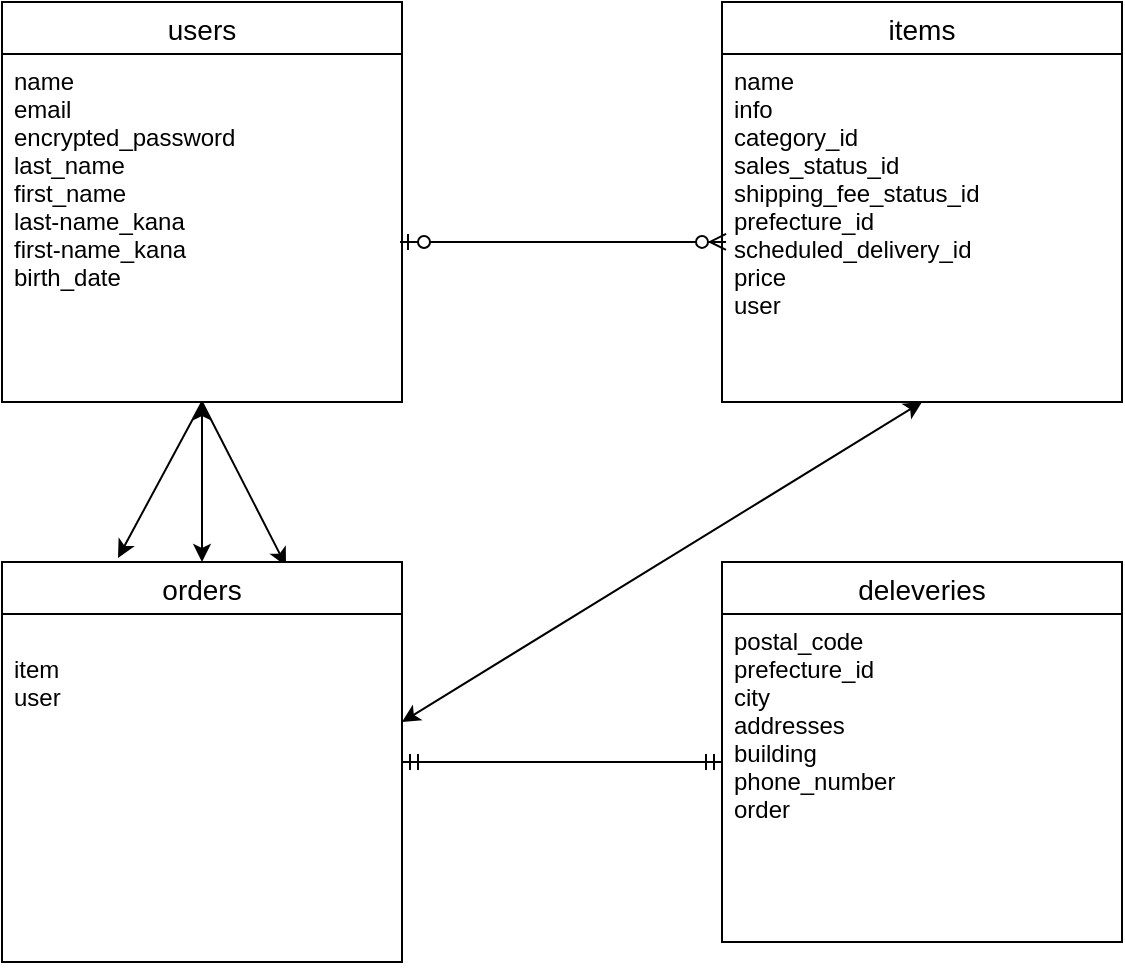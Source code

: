 <mxfile version="13.10.0" type="embed" pages="2">
    <diagram id="DBVaOP2b9_wrQ7j6qG41" name="ページ1">
        <mxGraphModel dx="690" dy="2776" grid="1" gridSize="10" guides="1" tooltips="1" connect="1" arrows="1" fold="1" page="1" pageScale="1" pageWidth="850" pageHeight="1100" math="0" shadow="0">
            <root>
                <mxCell id="0"/>
                <mxCell id="1" parent="0"/>
                <mxCell id="18" value="items" style="swimlane;fontStyle=0;childLayout=stackLayout;horizontal=1;startSize=26;horizontalStack=0;resizeParent=1;resizeParentMax=0;resizeLast=0;collapsible=1;marginBottom=0;align=center;fontSize=14;" vertex="1" parent="1">
                    <mxGeometry x="440" y="-1120" width="200" height="200" as="geometry"/>
                </mxCell>
                <mxCell id="19" value="name&#10;info&#10;category_id&#10;sales_status_id&#10;shipping_fee_status_id&#10;prefecture_id&#10;scheduled_delivery_id&#10;price&#10;user" style="text;strokeColor=none;fillColor=none;spacingLeft=4;spacingRight=4;overflow=hidden;rotatable=0;points=[[0,0.5],[1,0.5]];portConstraint=eastwest;fontSize=12;" vertex="1" parent="18">
                    <mxGeometry y="26" width="200" height="174" as="geometry"/>
                </mxCell>
                <mxCell id="22" value="users" style="swimlane;fontStyle=0;childLayout=stackLayout;horizontal=1;startSize=26;horizontalStack=0;resizeParent=1;resizeParentMax=0;resizeLast=0;collapsible=1;marginBottom=0;align=center;fontSize=14;" vertex="1" parent="1">
                    <mxGeometry x="80" y="-1120" width="200" height="200" as="geometry"/>
                </mxCell>
                <mxCell id="25" value="name&#10;email&#10;encrypted_password&#10;last_name&#10;first_name&#10;last-name_kana&#10;first-name_kana&#10;birth_date&#10;" style="text;strokeColor=none;fillColor=none;spacingLeft=4;spacingRight=4;overflow=hidden;rotatable=0;points=[[0,0.5],[1,0.5]];portConstraint=eastwest;fontSize=12;" vertex="1" parent="22">
                    <mxGeometry y="26" width="200" height="174" as="geometry"/>
                </mxCell>
                <mxCell id="Y2IBAnE_VINRwyjbn-Uv-70" value="" style="endArrow=classic;html=1;entryX=0.71;entryY=0.01;entryDx=0;entryDy=0;entryPerimeter=0;" edge="1" parent="22" target="39">
                    <mxGeometry width="50" height="50" relative="1" as="geometry">
                        <mxPoint x="100" y="200" as="sourcePoint"/>
                        <mxPoint x="150" y="150" as="targetPoint"/>
                    </mxGeometry>
                </mxCell>
                <mxCell id="Y2IBAnE_VINRwyjbn-Uv-71" value="" style="endArrow=classic;html=1;entryX=0.29;entryY=-0.01;entryDx=0;entryDy=0;entryPerimeter=0;" edge="1" parent="22" target="39">
                    <mxGeometry width="50" height="50" relative="1" as="geometry">
                        <mxPoint x="100" y="200" as="sourcePoint"/>
                        <mxPoint x="150" y="150" as="targetPoint"/>
                    </mxGeometry>
                </mxCell>
                <mxCell id="39" value="orders" style="swimlane;fontStyle=0;childLayout=stackLayout;horizontal=1;startSize=26;horizontalStack=0;resizeParent=1;resizeParentMax=0;resizeLast=0;collapsible=1;marginBottom=0;align=center;fontSize=14;" vertex="1" parent="1">
                    <mxGeometry x="80" y="-840" width="200" height="200" as="geometry"/>
                </mxCell>
                <mxCell id="40" value="&#10;item&#10;user&#10;&#10;&#10;&#10;&#10;" style="text;strokeColor=none;fillColor=none;spacingLeft=4;spacingRight=4;overflow=hidden;rotatable=0;points=[[0,0.5],[1,0.5]];portConstraint=eastwest;fontSize=12;" vertex="1" parent="39">
                    <mxGeometry y="26" width="200" height="174" as="geometry"/>
                </mxCell>
                <mxCell id="Y2IBAnE_VINRwyjbn-Uv-56" value="deleveries" style="swimlane;fontStyle=0;childLayout=stackLayout;horizontal=1;startSize=26;horizontalStack=0;resizeParent=1;resizeParentMax=0;resizeLast=0;collapsible=1;marginBottom=0;align=center;fontSize=14;" vertex="1" parent="1">
                    <mxGeometry x="440" y="-840" width="200" height="190" as="geometry"/>
                </mxCell>
                <mxCell id="Y2IBAnE_VINRwyjbn-Uv-57" value="postal_code&#10;prefecture_id&#10;city&#10;addresses&#10;building&#10;phone_number&#10;order" style="text;strokeColor=none;fillColor=none;spacingLeft=4;spacingRight=4;overflow=hidden;rotatable=0;points=[[0,0.5],[1,0.5]];portConstraint=eastwest;fontSize=12;" vertex="1" parent="Y2IBAnE_VINRwyjbn-Uv-56">
                    <mxGeometry y="26" width="200" height="164" as="geometry"/>
                </mxCell>
                <mxCell id="Y2IBAnE_VINRwyjbn-Uv-61" value="" style="edgeStyle=entityRelationEdgeStyle;fontSize=12;html=1;endArrow=ERzeroToMany;startArrow=ERzeroToOne;entryX=0.01;entryY=0.54;entryDx=0;entryDy=0;entryPerimeter=0;" edge="1" parent="1" target="19">
                    <mxGeometry width="100" height="100" relative="1" as="geometry">
                        <mxPoint x="279" y="-1000" as="sourcePoint"/>
                        <mxPoint x="440" y="-998" as="targetPoint"/>
                    </mxGeometry>
                </mxCell>
                <mxCell id="Y2IBAnE_VINRwyjbn-Uv-64" value="" style="edgeStyle=entityRelationEdgeStyle;fontSize=12;html=1;endArrow=ERmandOne;startArrow=ERmandOne;entryX=0;entryY=0.451;entryDx=0;entryDy=0;entryPerimeter=0;" edge="1" parent="1" target="Y2IBAnE_VINRwyjbn-Uv-57">
                    <mxGeometry width="100" height="100" relative="1" as="geometry">
                        <mxPoint x="280" y="-740" as="sourcePoint"/>
                        <mxPoint x="380" y="-840" as="targetPoint"/>
                    </mxGeometry>
                </mxCell>
                <mxCell id="Y2IBAnE_VINRwyjbn-Uv-68" value="" style="endArrow=classic;startArrow=classic;html=1;" edge="1" parent="1">
                    <mxGeometry width="50" height="50" relative="1" as="geometry">
                        <mxPoint x="280" y="-760" as="sourcePoint"/>
                        <mxPoint x="540" y="-920" as="targetPoint"/>
                    </mxGeometry>
                </mxCell>
                <mxCell id="Y2IBAnE_VINRwyjbn-Uv-69" value="" style="endArrow=classic;startArrow=classic;html=1;exitX=0.5;exitY=0;exitDx=0;exitDy=0;" edge="1" parent="1" source="39">
                    <mxGeometry width="50" height="50" relative="1" as="geometry">
                        <mxPoint x="130" y="-870" as="sourcePoint"/>
                        <mxPoint x="180" y="-920" as="targetPoint"/>
                    </mxGeometry>
                </mxCell>
            </root>
        </mxGraphModel>
    </diagram>
    <diagram id="br_Hzq8zkZLapEom0FJS" name="ページ2">
        <mxGraphModel dx="728" dy="581" grid="1" gridSize="10" guides="1" tooltips="1" connect="1" arrows="1" fold="1" page="1" pageScale="1" pageWidth="850" pageHeight="1100" math="0" shadow="0">
            <root>
                <mxCell id="8KXR6_-U4cgo7Xs810Hr-0"/>
                <mxCell id="8KXR6_-U4cgo7Xs810Hr-1" parent="8KXR6_-U4cgo7Xs810Hr-0"/>
            </root>
        </mxGraphModel>
    </diagram>
</mxfile>